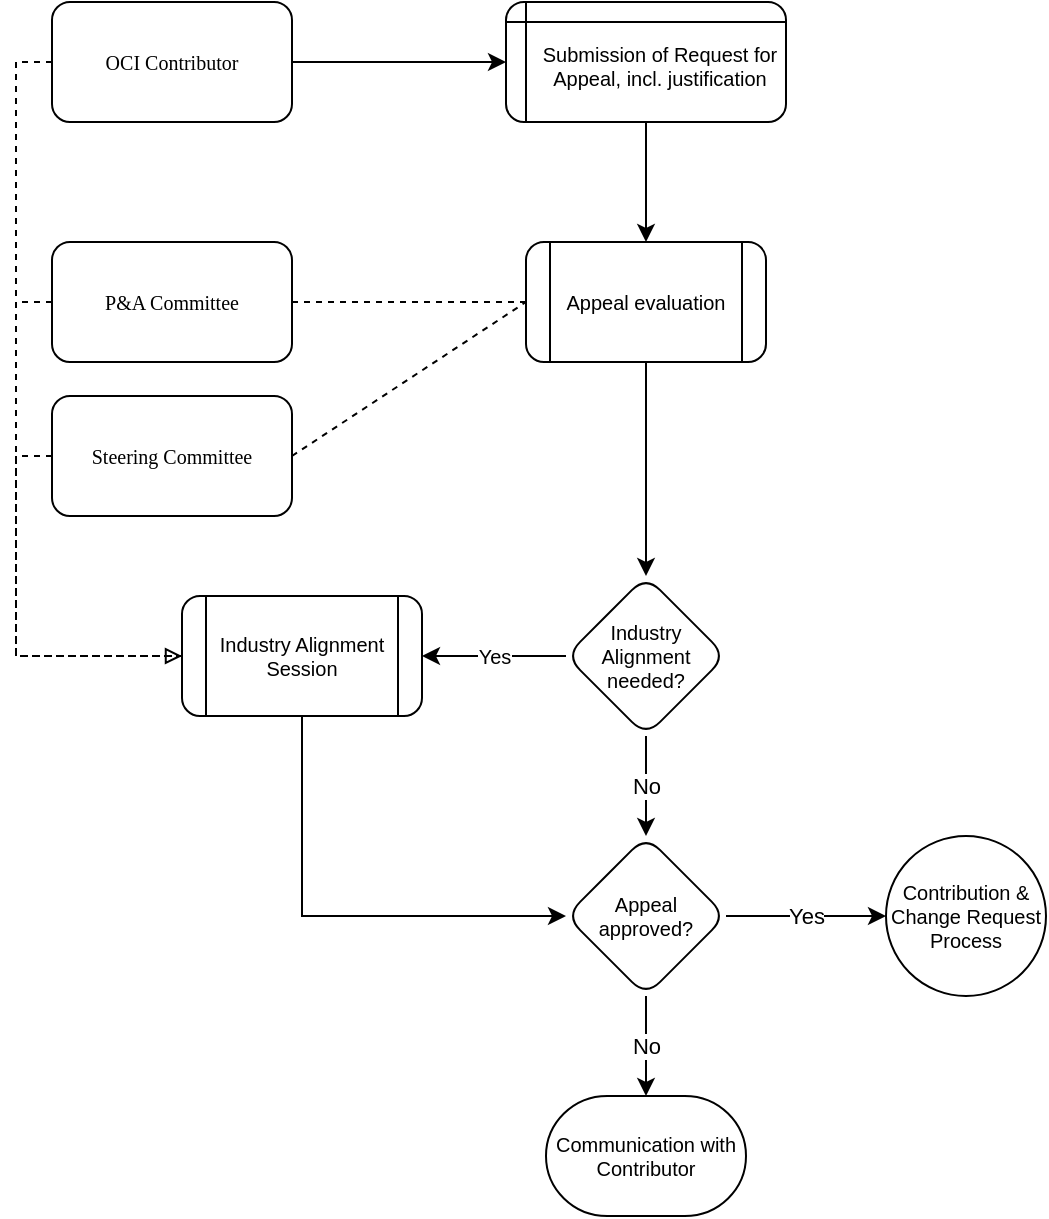 <mxfile version="20.3.0" type="github">
  <diagram id="3ghRAc74tLaqJtWdqEJi" name="Page-1">
    <mxGraphModel dx="811" dy="517" grid="1" gridSize="10" guides="1" tooltips="1" connect="1" arrows="1" fold="1" page="1" pageScale="1" pageWidth="2336" pageHeight="1654" math="0" shadow="0">
      <root>
        <mxCell id="0" />
        <mxCell id="1" parent="0" />
        <mxCell id="lM4-D-P1etuxxtSWjzWz-32" style="edgeStyle=orthogonalEdgeStyle;rounded=0;orthogonalLoop=1;jettySize=auto;html=1;exitX=0;exitY=0.5;exitDx=0;exitDy=0;entryX=0;entryY=0.5;entryDx=0;entryDy=0;dashed=1;fontSize=10;startArrow=none;startFill=0;endArrow=none;endFill=0;" parent="1" source="lM4-D-P1etuxxtSWjzWz-2" target="lM4-D-P1etuxxtSWjzWz-10" edge="1">
          <mxGeometry relative="1" as="geometry">
            <Array as="points">
              <mxPoint x="150" y="273" />
              <mxPoint x="150" y="450" />
            </Array>
          </mxGeometry>
        </mxCell>
        <mxCell id="lM4-D-P1etuxxtSWjzWz-2" value="&lt;font style=&quot;font-size: 10px&quot;&gt;P&amp;amp;A Committee&lt;/font&gt;" style="rounded=1;whiteSpace=wrap;html=1;shadow=0;labelBackgroundColor=none;strokeWidth=1;fontFamily=Verdana;fontSize=8;align=center;" parent="1" vertex="1">
          <mxGeometry x="168" y="243" width="120" height="60" as="geometry" />
        </mxCell>
        <mxCell id="lM4-D-P1etuxxtSWjzWz-31" style="edgeStyle=orthogonalEdgeStyle;rounded=0;orthogonalLoop=1;jettySize=auto;html=1;exitX=0;exitY=0.5;exitDx=0;exitDy=0;dashed=1;fontSize=10;startArrow=none;startFill=0;endArrow=none;endFill=0;entryX=0;entryY=0.5;entryDx=0;entryDy=0;" parent="1" source="lM4-D-P1etuxxtSWjzWz-3" target="lM4-D-P1etuxxtSWjzWz-10" edge="1">
          <mxGeometry relative="1" as="geometry">
            <mxPoint x="230" y="450" as="targetPoint" />
            <Array as="points">
              <mxPoint x="150" y="350" />
              <mxPoint x="150" y="450" />
            </Array>
          </mxGeometry>
        </mxCell>
        <mxCell id="lM4-D-P1etuxxtSWjzWz-3" value="&lt;font style=&quot;font-size: 10px&quot;&gt;Steering Committee&lt;/font&gt;" style="rounded=1;whiteSpace=wrap;html=1;shadow=0;labelBackgroundColor=none;strokeWidth=1;fontFamily=Verdana;fontSize=8;align=center;" parent="1" vertex="1">
          <mxGeometry x="168" y="320" width="120" height="60" as="geometry" />
        </mxCell>
        <mxCell id="lM4-D-P1etuxxtSWjzWz-18" style="edgeStyle=orthogonalEdgeStyle;rounded=0;orthogonalLoop=1;jettySize=auto;html=1;exitX=1;exitY=0.5;exitDx=0;exitDy=0;entryX=0;entryY=0.5;entryDx=0;entryDy=0;" parent="1" source="lM4-D-P1etuxxtSWjzWz-4" target="lM4-D-P1etuxxtSWjzWz-5" edge="1">
          <mxGeometry relative="1" as="geometry" />
        </mxCell>
        <mxCell id="lM4-D-P1etuxxtSWjzWz-30" style="edgeStyle=orthogonalEdgeStyle;rounded=0;orthogonalLoop=1;jettySize=auto;html=1;exitX=0;exitY=0.5;exitDx=0;exitDy=0;fontSize=10;startArrow=none;startFill=0;endArrow=block;endFill=0;dashed=1;entryX=0;entryY=0.5;entryDx=0;entryDy=0;" parent="1" source="lM4-D-P1etuxxtSWjzWz-4" target="lM4-D-P1etuxxtSWjzWz-10" edge="1">
          <mxGeometry relative="1" as="geometry">
            <mxPoint x="200" y="450" as="targetPoint" />
            <Array as="points">
              <mxPoint x="150" y="153" />
              <mxPoint x="150" y="450" />
            </Array>
          </mxGeometry>
        </mxCell>
        <mxCell id="lM4-D-P1etuxxtSWjzWz-4" value="&lt;font style=&quot;font-size: 10px&quot;&gt;OCI Contributor&lt;/font&gt;" style="rounded=1;whiteSpace=wrap;html=1;shadow=0;labelBackgroundColor=none;strokeWidth=1;fontFamily=Verdana;fontSize=8;align=center;" parent="1" vertex="1">
          <mxGeometry x="168" y="123" width="120" height="60" as="geometry" />
        </mxCell>
        <mxCell id="lM4-D-P1etuxxtSWjzWz-19" style="edgeStyle=orthogonalEdgeStyle;rounded=0;orthogonalLoop=1;jettySize=auto;html=1;exitX=0.5;exitY=1;exitDx=0;exitDy=0;entryX=0.5;entryY=0;entryDx=0;entryDy=0;" parent="1" source="lM4-D-P1etuxxtSWjzWz-5" target="lM4-D-P1etuxxtSWjzWz-6" edge="1">
          <mxGeometry relative="1" as="geometry" />
        </mxCell>
        <mxCell id="lM4-D-P1etuxxtSWjzWz-5" value="Submission of Request for Appeal, incl. justification" style="shape=internalStorage;whiteSpace=wrap;html=1;backgroundOutline=1;rounded=1;shadow=0;fontSize=10;spacingLeft=14;spacingTop=4;dx=10;dy=10;" parent="1" vertex="1">
          <mxGeometry x="395" y="123" width="140" height="60" as="geometry" />
        </mxCell>
        <mxCell id="lM4-D-P1etuxxtSWjzWz-20" style="edgeStyle=orthogonalEdgeStyle;rounded=0;orthogonalLoop=1;jettySize=auto;html=1;exitX=0.5;exitY=1;exitDx=0;exitDy=0;entryX=0.5;entryY=0;entryDx=0;entryDy=0;" parent="1" source="lM4-D-P1etuxxtSWjzWz-6" target="lM4-D-P1etuxxtSWjzWz-11" edge="1">
          <mxGeometry relative="1" as="geometry" />
        </mxCell>
        <mxCell id="lM4-D-P1etuxxtSWjzWz-6" value="Appeal evaluation&lt;span style=&quot;color: rgba(0, 0, 0, 0); font-family: monospace; font-size: 0px; text-align: start;&quot;&gt;%3CmxGraphModel%3E%3Croot%3E%3CmxCell%20id%3D%220%22%2F%3E%3CmxCell%20id%3D%221%22%20parent%3D%220%22%2F%3E%3CmxCell%20id%3D%222%22%20value%3D%22Industry%20Alignment%20needed%3F%22%20style%3D%22rhombus%3BwhiteSpace%3Dwrap%3Bhtml%3D1%3Brounded%3D1%3Bshadow%3D0%3BfontSize%3D10%3B%22%20vertex%3D%221%22%20parent%3D%221%22%3E%3CmxGeometry%20x%3D%22230%22%20y%3D%22620%22%20width%3D%2280%22%20height%3D%2280%22%20as%3D%22geometry%22%2F%3E%3C%2FmxCell%3E%3CmxCell%20id%3D%223%22%20value%3D%22No%22%20style%3D%22edgeLabel%3Bresizable%3D0%3Bhtml%3D1%3Balign%3Dcenter%3BverticalAlign%3Dmiddle%3B%22%20connectable%3D%220%22%20vertex%3D%221%22%20parent%3D%221%22%3E%3CmxGeometry%20x%3D%22365%22%20y%3D%22660%22%20as%3D%22geometry%22%2F%3E%3C%2FmxCell%3E%3CmxCell%20id%3D%224%22%20value%3D%22Yes%22%20style%3D%22edgeLabel%3Bresizable%3D0%3Bhtml%3D1%3Balign%3Dcenter%3BverticalAlign%3Dmiddle%3Brounded%3D1%3Bshadow%3D0%3BfontSize%3D10%3BstrokeWidth%3D1%3B%22%20connectable%3D%220%22%20vertex%3D%221%22%20parent%3D%221%22%3E%3CmxGeometry%20x%3D%22200%22%20y%3D%22660%22%20as%3D%22geometry%22%2F%3E%3C%2FmxCell%3E%3C%2Froot%3E%3C%2FmxGraphModel%3E&lt;/span&gt;" style="shape=process;whiteSpace=wrap;html=1;backgroundOutline=1;rounded=1;shadow=0;fontSize=10;" parent="1" vertex="1">
          <mxGeometry x="405" y="243" width="120" height="60" as="geometry" />
        </mxCell>
        <mxCell id="lM4-D-P1etuxxtSWjzWz-26" style="edgeStyle=orthogonalEdgeStyle;rounded=0;orthogonalLoop=1;jettySize=auto;html=1;exitX=0.5;exitY=1;exitDx=0;exitDy=0;entryX=0;entryY=0.5;entryDx=0;entryDy=0;fontSize=10;" parent="1" source="lM4-D-P1etuxxtSWjzWz-10" target="lM4-D-P1etuxxtSWjzWz-12" edge="1">
          <mxGeometry relative="1" as="geometry">
            <mxPoint x="275.0" y="480" as="sourcePoint" />
          </mxGeometry>
        </mxCell>
        <mxCell id="lM4-D-P1etuxxtSWjzWz-10" value="Industry Alignment Session" style="shape=process;whiteSpace=wrap;html=1;backgroundOutline=1;rounded=1;shadow=0;fontSize=10;" parent="1" vertex="1">
          <mxGeometry x="233" y="420" width="120" height="60" as="geometry" />
        </mxCell>
        <mxCell id="lM4-D-P1etuxxtSWjzWz-11" value="Industry Alignment needed?" style="rhombus;whiteSpace=wrap;html=1;rounded=1;shadow=0;fontSize=10;" parent="1" vertex="1">
          <mxGeometry x="425" y="410" width="80" height="80" as="geometry" />
        </mxCell>
        <mxCell id="lM4-D-P1etuxxtSWjzWz-12" value="Appeal approved?" style="rhombus;whiteSpace=wrap;html=1;rounded=1;shadow=0;fontSize=10;" parent="1" vertex="1">
          <mxGeometry x="425" y="540" width="80" height="80" as="geometry" />
        </mxCell>
        <mxCell id="lM4-D-P1etuxxtSWjzWz-13" value="N" style="endArrow=classic;html=1;rounded=0;exitX=0.5;exitY=1;exitDx=0;exitDy=0;entryX=0.5;entryY=0;entryDx=0;entryDy=0;" parent="1" source="lM4-D-P1etuxxtSWjzWz-11" target="lM4-D-P1etuxxtSWjzWz-12" edge="1">
          <mxGeometry relative="1" as="geometry">
            <mxPoint x="335" y="630" as="sourcePoint" />
            <mxPoint x="435" y="630" as="targetPoint" />
          </mxGeometry>
        </mxCell>
        <mxCell id="lM4-D-P1etuxxtSWjzWz-14" value="No" style="edgeLabel;resizable=0;html=1;align=center;verticalAlign=middle;" parent="lM4-D-P1etuxxtSWjzWz-13" connectable="0" vertex="1">
          <mxGeometry relative="1" as="geometry" />
        </mxCell>
        <mxCell id="lM4-D-P1etuxxtSWjzWz-15" value="Yes" style="endArrow=classic;html=1;rounded=0;fontSize=10;exitX=0;exitY=0.5;exitDx=0;exitDy=0;entryX=1;entryY=0.5;entryDx=0;entryDy=0;" parent="1" source="lM4-D-P1etuxxtSWjzWz-11" target="lM4-D-P1etuxxtSWjzWz-10" edge="1">
          <mxGeometry relative="1" as="geometry">
            <mxPoint x="435" y="703" as="sourcePoint" />
            <mxPoint x="335" y="450" as="targetPoint" />
          </mxGeometry>
        </mxCell>
        <mxCell id="lM4-D-P1etuxxtSWjzWz-16" value="Yes" style="edgeLabel;resizable=0;html=1;align=center;verticalAlign=middle;rounded=1;shadow=0;fontSize=10;strokeWidth=1;" parent="lM4-D-P1etuxxtSWjzWz-15" connectable="0" vertex="1">
          <mxGeometry relative="1" as="geometry" />
        </mxCell>
        <mxCell id="lM4-D-P1etuxxtSWjzWz-17" value="Communication with Contributor" style="strokeWidth=1;html=1;shape=mxgraph.flowchart.terminator;whiteSpace=wrap;rounded=1;shadow=0;fontSize=10;" parent="1" vertex="1">
          <mxGeometry x="415" y="670" width="100" height="60" as="geometry" />
        </mxCell>
        <mxCell id="lM4-D-P1etuxxtSWjzWz-21" value="" style="endArrow=classic;html=1;rounded=0;exitX=0.5;exitY=1;exitDx=0;exitDy=0;entryX=0.5;entryY=0;entryDx=0;entryDy=0;entryPerimeter=0;" parent="1" source="lM4-D-P1etuxxtSWjzWz-12" target="lM4-D-P1etuxxtSWjzWz-17" edge="1">
          <mxGeometry relative="1" as="geometry">
            <mxPoint x="455" y="610" as="sourcePoint" />
            <mxPoint x="465" y="670" as="targetPoint" />
          </mxGeometry>
        </mxCell>
        <mxCell id="lM4-D-P1etuxxtSWjzWz-22" value="No" style="edgeLabel;resizable=0;html=1;align=center;verticalAlign=middle;" parent="lM4-D-P1etuxxtSWjzWz-21" connectable="0" vertex="1">
          <mxGeometry relative="1" as="geometry" />
        </mxCell>
        <mxCell id="lM4-D-P1etuxxtSWjzWz-23" value="Contribution &amp;amp; Change Request Process" style="ellipse;whiteSpace=wrap;html=1;aspect=fixed;fontSize=10;" parent="1" vertex="1">
          <mxGeometry x="585" y="540" width="80" height="80" as="geometry" />
        </mxCell>
        <mxCell id="lM4-D-P1etuxxtSWjzWz-24" value="" style="endArrow=classic;html=1;rounded=0;exitX=1;exitY=0.5;exitDx=0;exitDy=0;entryX=0;entryY=0.5;entryDx=0;entryDy=0;" parent="1" source="lM4-D-P1etuxxtSWjzWz-12" target="lM4-D-P1etuxxtSWjzWz-23" edge="1">
          <mxGeometry relative="1" as="geometry">
            <mxPoint x="435" y="470" as="sourcePoint" />
            <mxPoint x="535" y="470" as="targetPoint" />
          </mxGeometry>
        </mxCell>
        <mxCell id="lM4-D-P1etuxxtSWjzWz-25" value="Yes" style="edgeLabel;resizable=0;html=1;align=center;verticalAlign=middle;" parent="lM4-D-P1etuxxtSWjzWz-24" connectable="0" vertex="1">
          <mxGeometry relative="1" as="geometry" />
        </mxCell>
        <mxCell id="lM4-D-P1etuxxtSWjzWz-27" value="" style="endArrow=none;dashed=1;html=1;rounded=0;fontSize=10;entryX=0;entryY=0.5;entryDx=0;entryDy=0;exitX=1;exitY=0.5;exitDx=0;exitDy=0;" parent="1" source="lM4-D-P1etuxxtSWjzWz-3" target="lM4-D-P1etuxxtSWjzWz-6" edge="1">
          <mxGeometry width="50" height="50" relative="1" as="geometry">
            <mxPoint x="240" y="430" as="sourcePoint" />
            <mxPoint x="290" y="380" as="targetPoint" />
          </mxGeometry>
        </mxCell>
        <mxCell id="lM4-D-P1etuxxtSWjzWz-28" value="" style="endArrow=none;dashed=1;html=1;rounded=0;fontSize=10;entryX=0;entryY=0.5;entryDx=0;entryDy=0;exitX=1;exitY=0.5;exitDx=0;exitDy=0;" parent="1" source="lM4-D-P1etuxxtSWjzWz-2" target="lM4-D-P1etuxxtSWjzWz-6" edge="1">
          <mxGeometry width="50" height="50" relative="1" as="geometry">
            <mxPoint x="340" y="360" as="sourcePoint" />
            <mxPoint x="410" y="283" as="targetPoint" />
          </mxGeometry>
        </mxCell>
      </root>
    </mxGraphModel>
  </diagram>
</mxfile>
